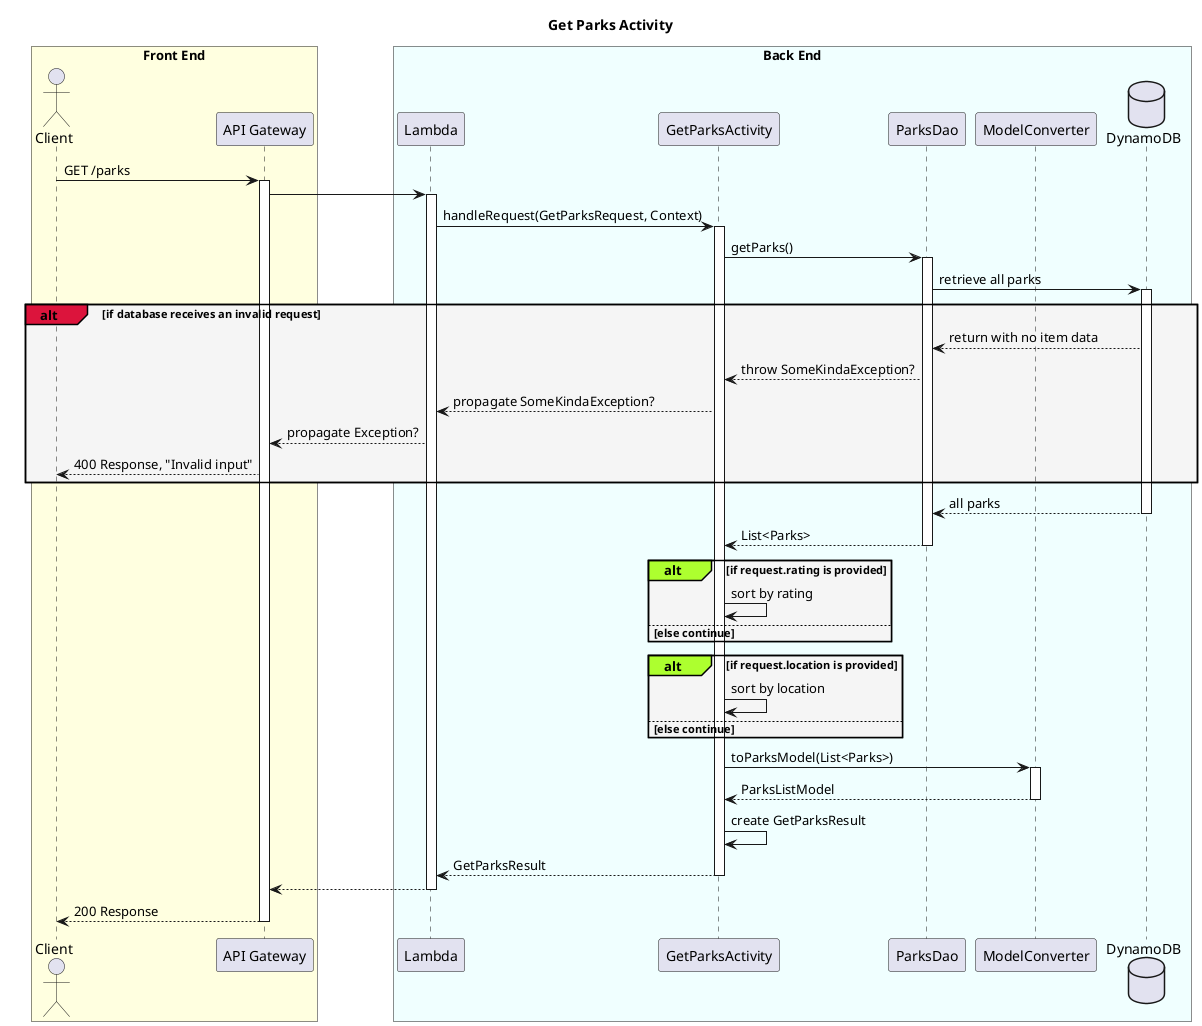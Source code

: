 @startuml
title Get Parks Activity
skinparam BoxPadding 30

box "Front End" #lightyellow
actor Client
participant "API Gateway" as APIGateway
end box

box "Back End" #azure
participant Lambda
participant GetParksActivity
participant ParksDao
participant ModelConverter
database DynamoDB
end box

Client -> APIGateway ++: GET /parks
APIGateway -> Lambda ++
Lambda -> GetParksActivity ++:  handleRequest(GetParksRequest, Context)
GetParksActivity -> ParksDao ++ : getParks()
ParksDao -> DynamoDB ++: retrieve all parks

alt#crimson #whitesmoke if database receives an invalid request
    ParksDao <-- DynamoDB : return with no item data
    GetParksActivity <-- ParksDao : throw SomeKindaException?
    Lambda <-- GetParksActivity : propagate SomeKindaException?
    APIGateway <-- Lambda : propagate Exception?
    Client <-- APIGateway : 400 Response, "Invalid input"
end

ParksDao <-- DynamoDB --: all parks
GetParksActivity <-- ParksDao --: List<Parks>

alt#greenyellow #whitesmoke if request.rating is provided
    GetParksActivity -> GetParksActivity : sort by rating
    else else continue
end
alt#greenyellow #whitesmoke if request.location is provided
    GetParksActivity -> GetParksActivity : sort by location
    else else continue
end

GetParksActivity -> ModelConverter ++: toParksModel(List<Parks>)
GetParksActivity <-- ModelConverter --: ParksListModel
GetParksActivity -> GetParksActivity : create GetParksResult
Lambda <-- GetParksActivity --: GetParksResult
APIGateway <-- Lambda --
Client <-- APIGateway --: 200 Response

@enduml
